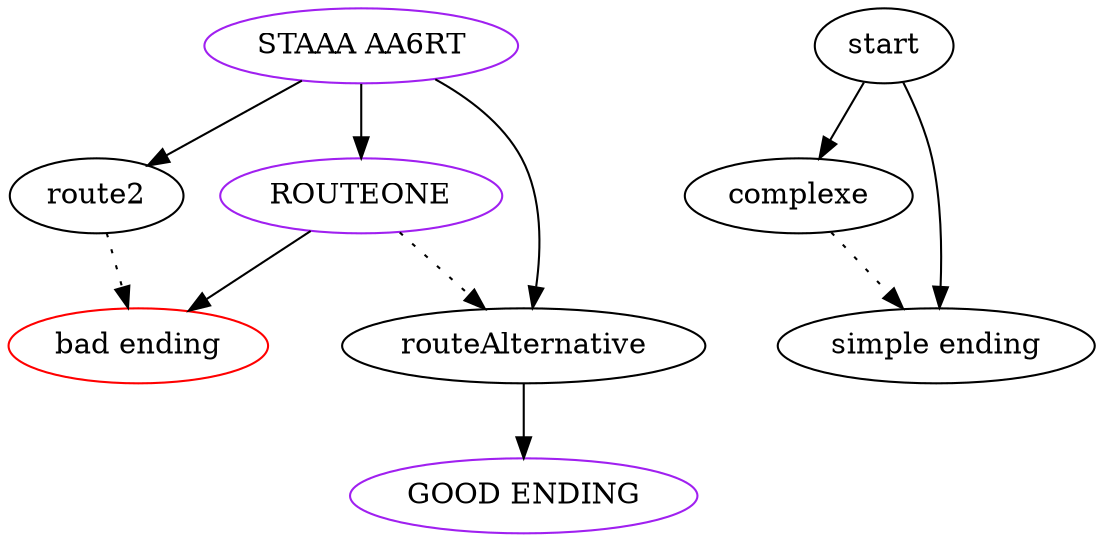 digraph  {
	
	n2[color="red",label="bad ending"];
	n9[label="complexe"];
	n4[color="purple",label="GOOD ENDING"];
	n5[label="route2"];
	n3[label="routeAlternative"];
	n1[color="purple",label="ROUTEONE"];
	n8[label="simple ending"];
	n6[color="purple",label="STAAA AA6RT"];
	n7[label="start"];
	n9->n8[style="dotted"];
	n5->n2[style="dotted"];
	n3->n4;
	n1->n2;
	n1->n3[style="dotted"];
	n6->n1;
	n6->n5;
	n6->n3;
	n7->n8;
	n7->n9;
	
}
